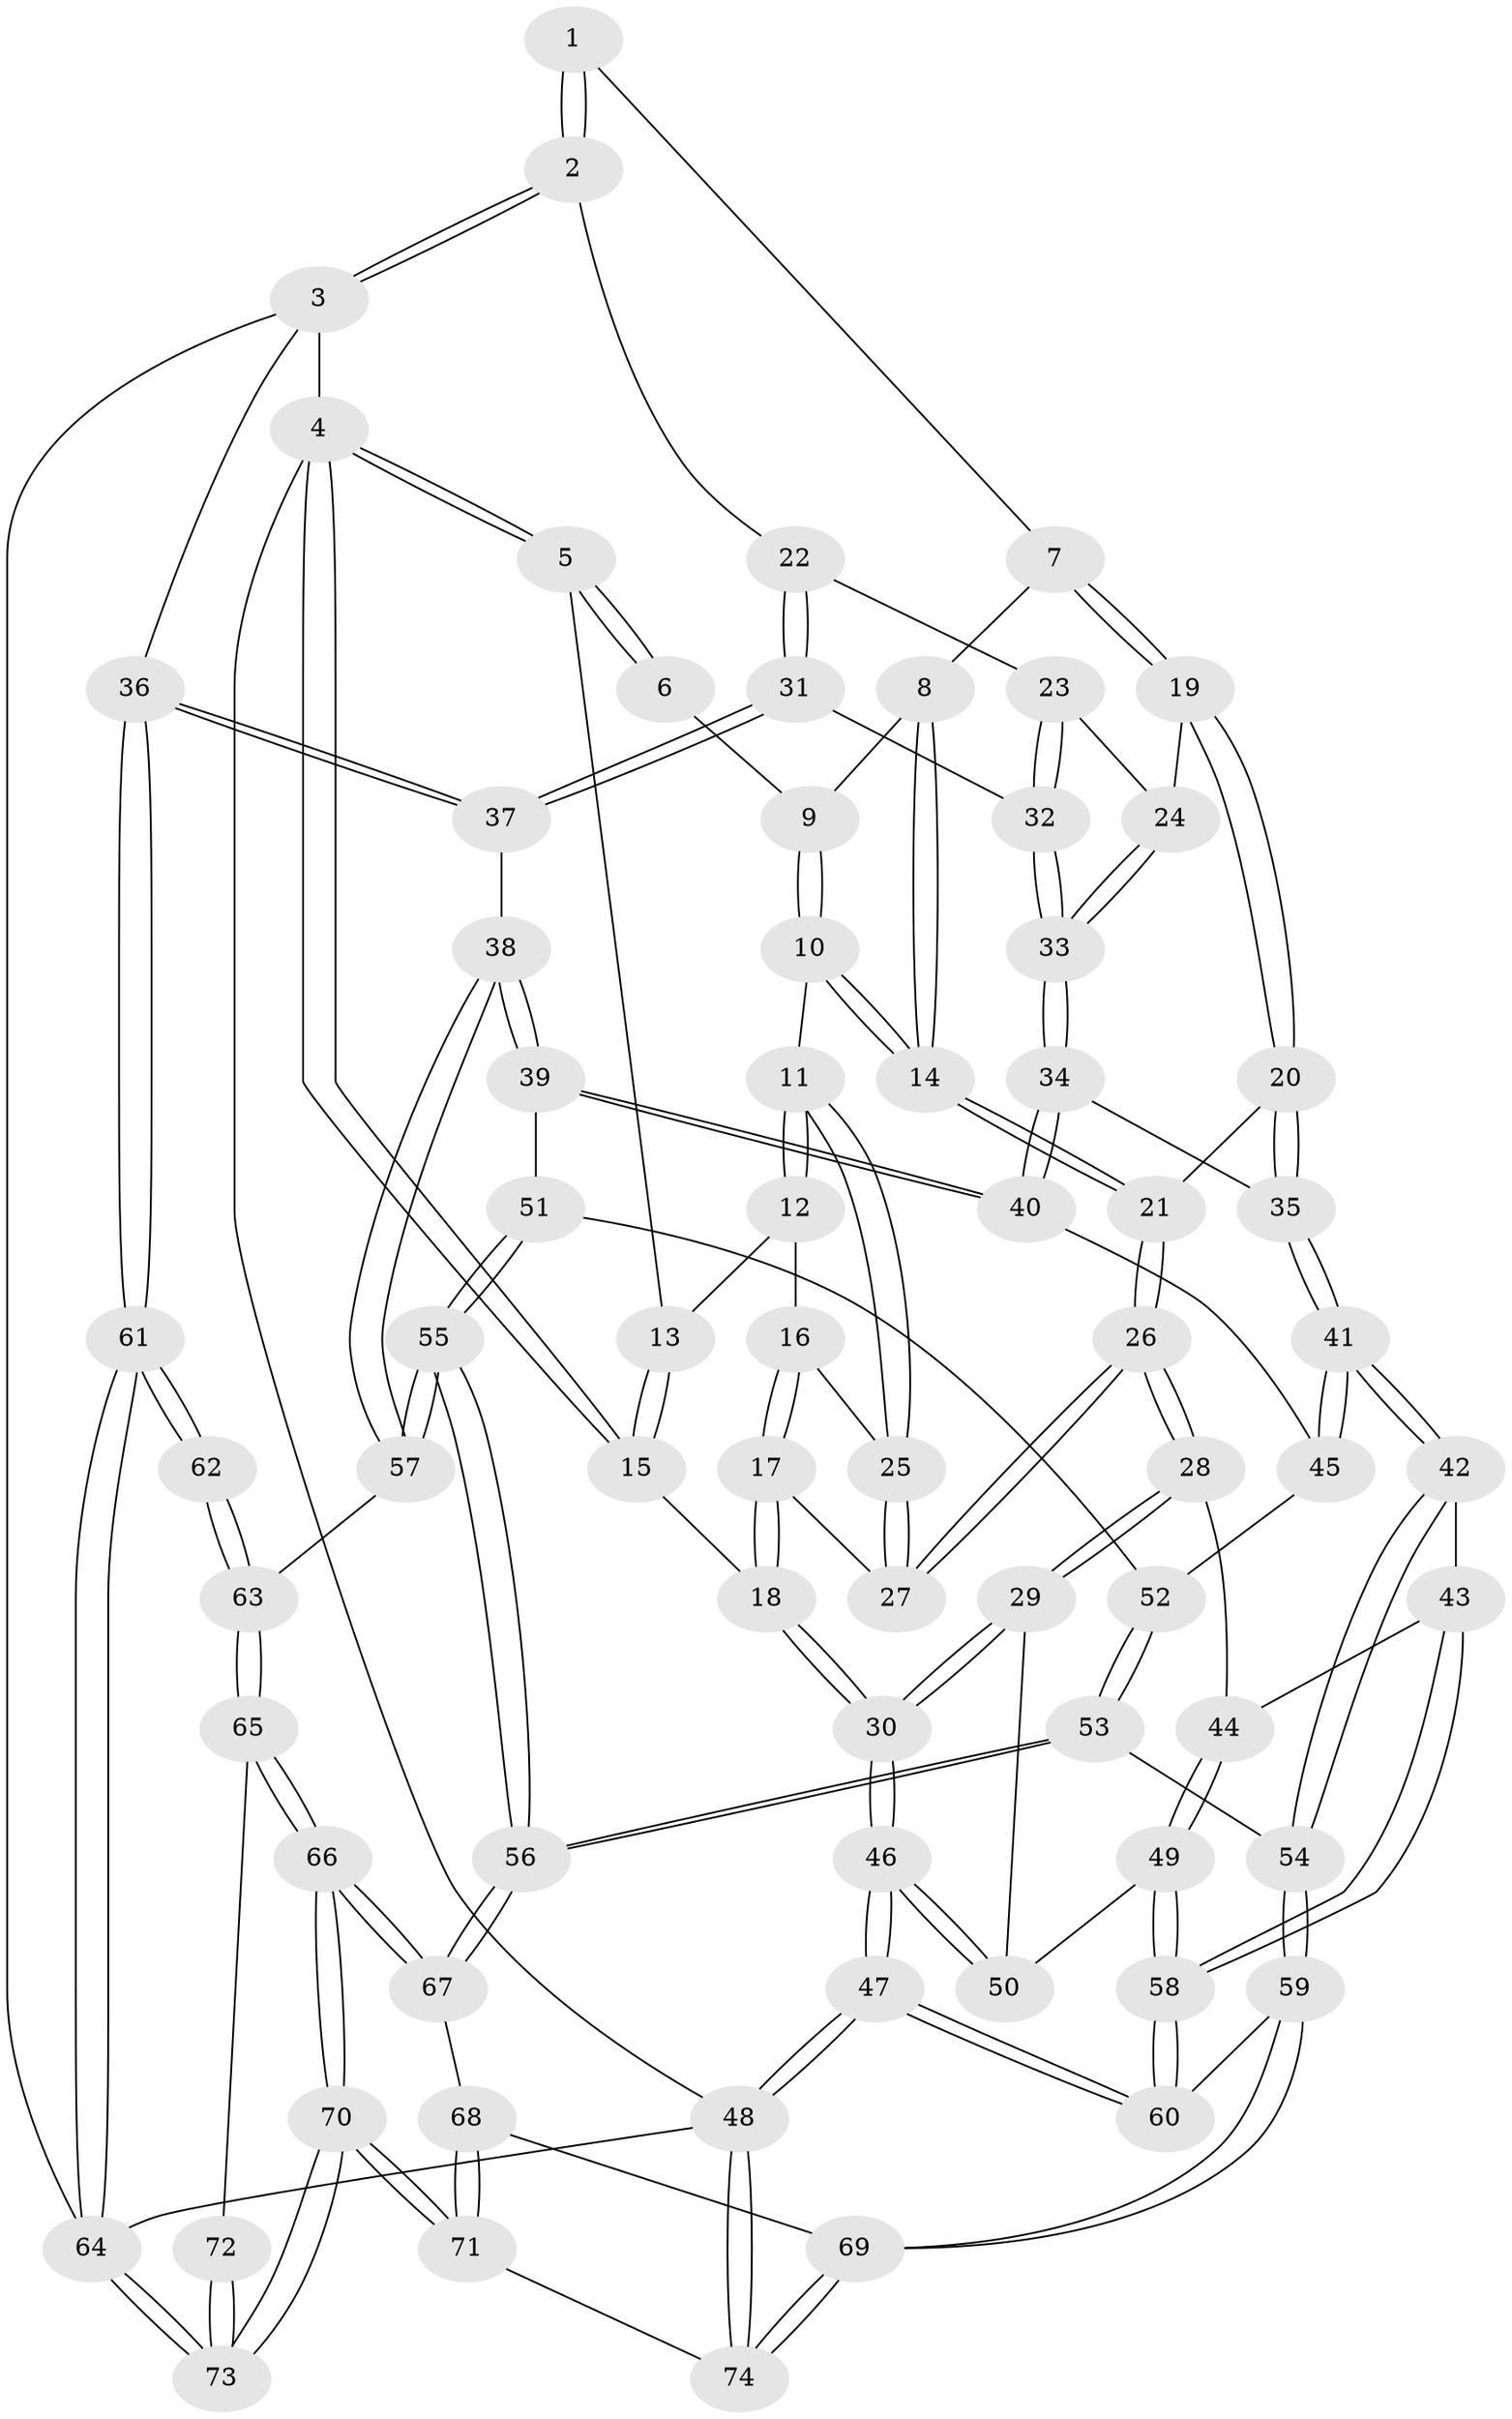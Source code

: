 // coarse degree distribution, {7: 0.045454545454545456, 4: 0.36363636363636365, 5: 0.3181818181818182, 3: 0.13636363636363635, 6: 0.09090909090909091, 2: 0.022727272727272728, 8: 0.022727272727272728}
// Generated by graph-tools (version 1.1) at 2025/21/03/04/25 18:21:23]
// undirected, 74 vertices, 182 edges
graph export_dot {
graph [start="1"]
  node [color=gray90,style=filled];
  1 [pos="+0.6402910255875435+0"];
  2 [pos="+1+0"];
  3 [pos="+1+0"];
  4 [pos="+0+0"];
  5 [pos="+0+0"];
  6 [pos="+0.24387572964746393+0"];
  7 [pos="+0.5005204059353177+0.09780350722523627"];
  8 [pos="+0.38390849188042536+0.05899488339343288"];
  9 [pos="+0.25900009178447314+0"];
  10 [pos="+0.21371061394979757+0.0855580442537538"];
  11 [pos="+0.17612384801125472+0.11196081449888541"];
  12 [pos="+0.09651022316047349+0.10315532924621718"];
  13 [pos="+0.08397681846437617+0.09944888702020506"];
  14 [pos="+0.3289755897384485+0.2073357694208593"];
  15 [pos="+0+0.2479363756176171"];
  16 [pos="+0.06229680668597586+0.1966687912157278"];
  17 [pos="+0+0.23093081949511074"];
  18 [pos="+0+0.2595334625204036"];
  19 [pos="+0.5225588028396421+0.23443357872934328"];
  20 [pos="+0.39612474232893047+0.30996591682013125"];
  21 [pos="+0.38828632440795685+0.3098703095762057"];
  22 [pos="+1+0"];
  23 [pos="+0.7938732366052982+0.13088382906210785"];
  24 [pos="+0.5680024952387389+0.2449902637214619"];
  25 [pos="+0.1563489593793713+0.20876966403350541"];
  26 [pos="+0.20871063788484412+0.40221989023168636"];
  27 [pos="+0.15696510701265198+0.26126277210162835"];
  28 [pos="+0.2034513150751353+0.4097721246867091"];
  29 [pos="+0.028162155662953152+0.4625636530254155"];
  30 [pos="+0+0.4812373587494254"];
  31 [pos="+0.845903185303658+0.37085313386402713"];
  32 [pos="+0.7568700137938131+0.3502899398889284"];
  33 [pos="+0.665060180286431+0.39300489642071473"];
  34 [pos="+0.6645270438197987+0.4484078403581788"];
  35 [pos="+0.4763364407440776+0.4777023105113694"];
  36 [pos="+1+0.4803838220646307"];
  37 [pos="+0.9120243256458082+0.5275233344680108"];
  38 [pos="+0.864786476711365+0.5612867432523378"];
  39 [pos="+0.7095086415303958+0.518140112044732"];
  40 [pos="+0.6917619044151644+0.5013725922209338"];
  41 [pos="+0.46215860750679355+0.5664120177782473"];
  42 [pos="+0.45108102627333685+0.5794652225829529"];
  43 [pos="+0.44869088241880745+0.5800797566176734"];
  44 [pos="+0.24257611039683444+0.48807924972620365"];
  45 [pos="+0.5494485064624723+0.5784215484767207"];
  46 [pos="+0+0.7554961882171282"];
  47 [pos="+0+1"];
  48 [pos="+0+1"];
  49 [pos="+0.2588246820108737+0.736985033535999"];
  50 [pos="+0.1456559719808118+0.638705854562839"];
  51 [pos="+0.6612841871389343+0.6204101743303652"];
  52 [pos="+0.5867117236623763+0.627539893012597"];
  53 [pos="+0.549624309897117+0.7606933770489881"];
  54 [pos="+0.5332915746389177+0.7623815352675455"];
  55 [pos="+0.6724207680959849+0.7532450116946011"];
  56 [pos="+0.6561893981487387+0.7781392539061803"];
  57 [pos="+0.8505031098853303+0.6497521809715182"];
  58 [pos="+0.2618239748346687+0.7458942557222026"];
  59 [pos="+0.4223897444711851+0.848843566395277"];
  60 [pos="+0.2607530208331616+0.7574258812774729"];
  61 [pos="+1+0.8091493617697323"];
  62 [pos="+1+0.8183634607516674"];
  63 [pos="+0.879824986860596+0.721266817722616"];
  64 [pos="+1+1"];
  65 [pos="+0.8240709772205241+0.8854395416957205"];
  66 [pos="+0.7885311753054415+0.9014788352675704"];
  67 [pos="+0.6974068856422767+0.8558040937594185"];
  68 [pos="+0.6446655124419448+0.9121766591357048"];
  69 [pos="+0.4551485907264284+1"];
  70 [pos="+0.765280813320678+1"];
  71 [pos="+0.7172057231114393+1"];
  72 [pos="+0.9179914113569019+0.9061138631924235"];
  73 [pos="+1+1"];
  74 [pos="+0.42775124272874165+1"];
  1 -- 2;
  1 -- 2;
  1 -- 7;
  2 -- 3;
  2 -- 3;
  2 -- 22;
  3 -- 4;
  3 -- 36;
  3 -- 64;
  4 -- 5;
  4 -- 5;
  4 -- 15;
  4 -- 15;
  4 -- 48;
  5 -- 6;
  5 -- 6;
  5 -- 13;
  6 -- 9;
  7 -- 8;
  7 -- 19;
  7 -- 19;
  8 -- 9;
  8 -- 14;
  8 -- 14;
  9 -- 10;
  9 -- 10;
  10 -- 11;
  10 -- 14;
  10 -- 14;
  11 -- 12;
  11 -- 12;
  11 -- 25;
  11 -- 25;
  12 -- 13;
  12 -- 16;
  13 -- 15;
  13 -- 15;
  14 -- 21;
  14 -- 21;
  15 -- 18;
  16 -- 17;
  16 -- 17;
  16 -- 25;
  17 -- 18;
  17 -- 18;
  17 -- 27;
  18 -- 30;
  18 -- 30;
  19 -- 20;
  19 -- 20;
  19 -- 24;
  20 -- 21;
  20 -- 35;
  20 -- 35;
  21 -- 26;
  21 -- 26;
  22 -- 23;
  22 -- 31;
  22 -- 31;
  23 -- 24;
  23 -- 32;
  23 -- 32;
  24 -- 33;
  24 -- 33;
  25 -- 27;
  25 -- 27;
  26 -- 27;
  26 -- 27;
  26 -- 28;
  26 -- 28;
  28 -- 29;
  28 -- 29;
  28 -- 44;
  29 -- 30;
  29 -- 30;
  29 -- 50;
  30 -- 46;
  30 -- 46;
  31 -- 32;
  31 -- 37;
  31 -- 37;
  32 -- 33;
  32 -- 33;
  33 -- 34;
  33 -- 34;
  34 -- 35;
  34 -- 40;
  34 -- 40;
  35 -- 41;
  35 -- 41;
  36 -- 37;
  36 -- 37;
  36 -- 61;
  36 -- 61;
  37 -- 38;
  38 -- 39;
  38 -- 39;
  38 -- 57;
  38 -- 57;
  39 -- 40;
  39 -- 40;
  39 -- 51;
  40 -- 45;
  41 -- 42;
  41 -- 42;
  41 -- 45;
  41 -- 45;
  42 -- 43;
  42 -- 54;
  42 -- 54;
  43 -- 44;
  43 -- 58;
  43 -- 58;
  44 -- 49;
  44 -- 49;
  45 -- 52;
  46 -- 47;
  46 -- 47;
  46 -- 50;
  46 -- 50;
  47 -- 48;
  47 -- 48;
  47 -- 60;
  47 -- 60;
  48 -- 74;
  48 -- 74;
  48 -- 64;
  49 -- 50;
  49 -- 58;
  49 -- 58;
  51 -- 52;
  51 -- 55;
  51 -- 55;
  52 -- 53;
  52 -- 53;
  53 -- 54;
  53 -- 56;
  53 -- 56;
  54 -- 59;
  54 -- 59;
  55 -- 56;
  55 -- 56;
  55 -- 57;
  55 -- 57;
  56 -- 67;
  56 -- 67;
  57 -- 63;
  58 -- 60;
  58 -- 60;
  59 -- 60;
  59 -- 69;
  59 -- 69;
  61 -- 62;
  61 -- 62;
  61 -- 64;
  61 -- 64;
  62 -- 63;
  62 -- 63;
  63 -- 65;
  63 -- 65;
  64 -- 73;
  64 -- 73;
  65 -- 66;
  65 -- 66;
  65 -- 72;
  66 -- 67;
  66 -- 67;
  66 -- 70;
  66 -- 70;
  67 -- 68;
  68 -- 69;
  68 -- 71;
  68 -- 71;
  69 -- 74;
  69 -- 74;
  70 -- 71;
  70 -- 71;
  70 -- 73;
  70 -- 73;
  71 -- 74;
  72 -- 73;
  72 -- 73;
}
